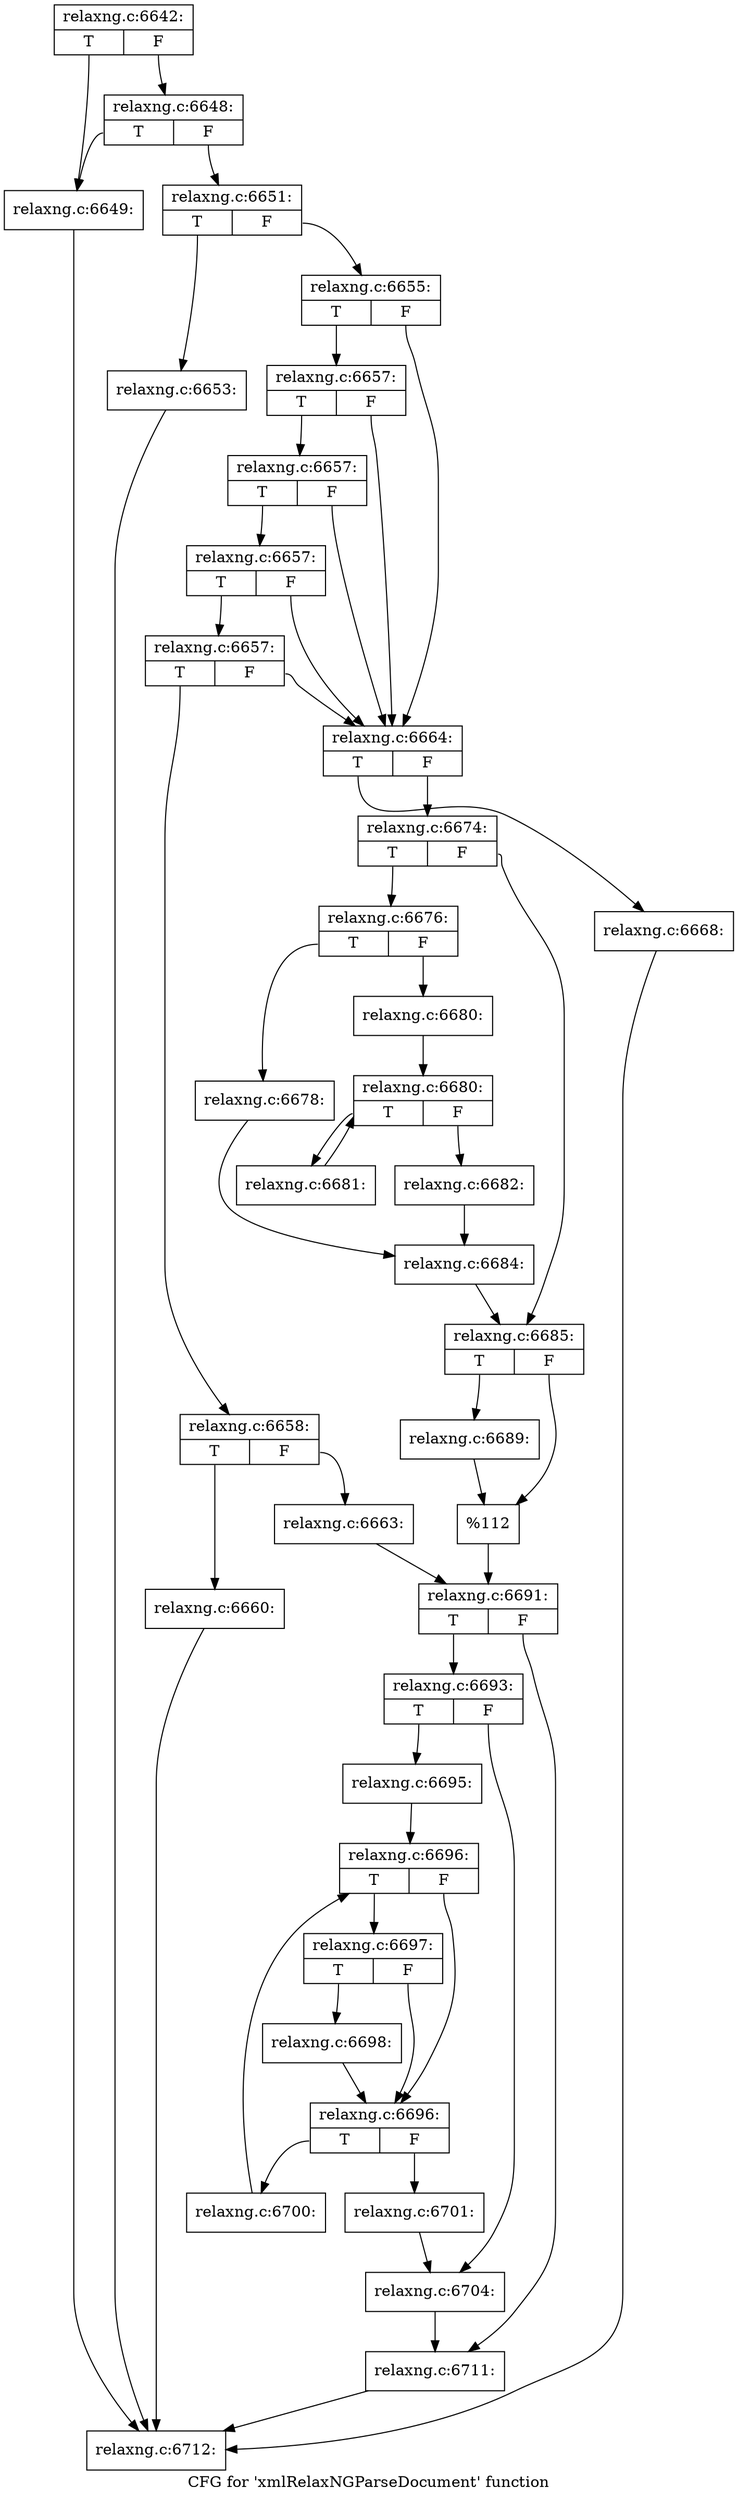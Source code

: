 digraph "CFG for 'xmlRelaxNGParseDocument' function" {
	label="CFG for 'xmlRelaxNGParseDocument' function";

	Node0x3c1ea10 [shape=record,label="{relaxng.c:6642:|{<s0>T|<s1>F}}"];
	Node0x3c1ea10:s0 -> Node0x3c1fcc0;
	Node0x3c1ea10:s1 -> Node0x3c1fd60;
	Node0x3c1fd60 [shape=record,label="{relaxng.c:6648:|{<s0>T|<s1>F}}"];
	Node0x3c1fd60:s0 -> Node0x3c1fcc0;
	Node0x3c1fd60:s1 -> Node0x3c1fd10;
	Node0x3c1fcc0 [shape=record,label="{relaxng.c:6649:}"];
	Node0x3c1fcc0 -> Node0x3c1f4c0;
	Node0x3c1fd10 [shape=record,label="{relaxng.c:6651:|{<s0>T|<s1>F}}"];
	Node0x3c1fd10:s0 -> Node0x3c20c20;
	Node0x3c1fd10:s1 -> Node0x3c20f50;
	Node0x3c20c20 [shape=record,label="{relaxng.c:6653:}"];
	Node0x3c20c20 -> Node0x3c1f4c0;
	Node0x3c20f50 [shape=record,label="{relaxng.c:6655:|{<s0>T|<s1>F}}"];
	Node0x3c20f50:s0 -> Node0x3c21840;
	Node0x3c20f50:s1 -> Node0x3c216d0;
	Node0x3c21840 [shape=record,label="{relaxng.c:6657:|{<s0>T|<s1>F}}"];
	Node0x3c21840:s0 -> Node0x3c217f0;
	Node0x3c21840:s1 -> Node0x3c216d0;
	Node0x3c217f0 [shape=record,label="{relaxng.c:6657:|{<s0>T|<s1>F}}"];
	Node0x3c217f0:s0 -> Node0x3c217a0;
	Node0x3c217f0:s1 -> Node0x3c216d0;
	Node0x3c217a0 [shape=record,label="{relaxng.c:6657:|{<s0>T|<s1>F}}"];
	Node0x3c217a0:s0 -> Node0x3c21720;
	Node0x3c217a0:s1 -> Node0x3c216d0;
	Node0x3c21720 [shape=record,label="{relaxng.c:6657:|{<s0>T|<s1>F}}"];
	Node0x3c21720:s0 -> Node0x3c21630;
	Node0x3c21720:s1 -> Node0x3c216d0;
	Node0x3c21630 [shape=record,label="{relaxng.c:6658:|{<s0>T|<s1>F}}"];
	Node0x3c21630:s0 -> Node0x35786e0;
	Node0x3c21630:s1 -> Node0x3c207c0;
	Node0x35786e0 [shape=record,label="{relaxng.c:6660:}"];
	Node0x35786e0 -> Node0x3c1f4c0;
	Node0x3c207c0 [shape=record,label="{relaxng.c:6663:}"];
	Node0x3c207c0 -> Node0x3c21680;
	Node0x3c216d0 [shape=record,label="{relaxng.c:6664:|{<s0>T|<s1>F}}"];
	Node0x3c216d0:s0 -> Node0x3c23ad0;
	Node0x3c216d0:s1 -> Node0x3c25030;
	Node0x3c23ad0 [shape=record,label="{relaxng.c:6668:}"];
	Node0x3c23ad0 -> Node0x3c1f4c0;
	Node0x3c25030 [shape=record,label="{relaxng.c:6674:|{<s0>T|<s1>F}}"];
	Node0x3c25030:s0 -> Node0x3c252e0;
	Node0x3c25030:s1 -> Node0x3c25e00;
	Node0x3c252e0 [shape=record,label="{relaxng.c:6676:|{<s0>T|<s1>F}}"];
	Node0x3c252e0:s0 -> Node0x3c265e0;
	Node0x3c252e0:s1 -> Node0x3c26680;
	Node0x3c265e0 [shape=record,label="{relaxng.c:6678:}"];
	Node0x3c265e0 -> Node0x3c26630;
	Node0x3c26680 [shape=record,label="{relaxng.c:6680:}"];
	Node0x3c26680 -> Node0x3c26df0;
	Node0x3c26df0 [shape=record,label="{relaxng.c:6680:|{<s0>T|<s1>F}}"];
	Node0x3c26df0:s0 -> Node0x3c272d0;
	Node0x3c26df0:s1 -> Node0x3c26fd0;
	Node0x3c272d0 [shape=record,label="{relaxng.c:6681:}"];
	Node0x3c272d0 -> Node0x3c26df0;
	Node0x3c26fd0 [shape=record,label="{relaxng.c:6682:}"];
	Node0x3c26fd0 -> Node0x3c26630;
	Node0x3c26630 [shape=record,label="{relaxng.c:6684:}"];
	Node0x3c26630 -> Node0x3c25e00;
	Node0x3c25e00 [shape=record,label="{relaxng.c:6685:|{<s0>T|<s1>F}}"];
	Node0x3c25e00:s0 -> Node0x38c3980;
	Node0x3c25e00:s1 -> Node0x3c28400;
	Node0x38c3980 [shape=record,label="{relaxng.c:6689:}"];
	Node0x38c3980 -> Node0x3c28400;
	Node0x3c28400 [shape=record,label="{%112}"];
	Node0x3c28400 -> Node0x3c21680;
	Node0x3c21680 [shape=record,label="{relaxng.c:6691:|{<s0>T|<s1>F}}"];
	Node0x3c21680:s0 -> Node0x3c28730;
	Node0x3c21680:s1 -> Node0x3c28e40;
	Node0x3c28730 [shape=record,label="{relaxng.c:6693:|{<s0>T|<s1>F}}"];
	Node0x3c28730:s0 -> Node0x3c297f0;
	Node0x3c28730:s1 -> Node0x3c29aa0;
	Node0x3c297f0 [shape=record,label="{relaxng.c:6695:}"];
	Node0x3c297f0 -> Node0x3c2a4b0;
	Node0x3c2a4b0 [shape=record,label="{relaxng.c:6696:|{<s0>T|<s1>F}}"];
	Node0x3c2a4b0:s0 -> Node0x3c2ab90;
	Node0x3c2a4b0:s1 -> Node0x3c2aaf0;
	Node0x3c2ab90 [shape=record,label="{relaxng.c:6697:|{<s0>T|<s1>F}}"];
	Node0x3c2ab90:s0 -> Node0x3c2ab40;
	Node0x3c2ab90:s1 -> Node0x3c2aaf0;
	Node0x3c2ab40 [shape=record,label="{relaxng.c:6698:}"];
	Node0x3c2ab40 -> Node0x3c2aaf0;
	Node0x3c2aaf0 [shape=record,label="{relaxng.c:6696:|{<s0>T|<s1>F}}"];
	Node0x3c2aaf0:s0 -> Node0x3c2b380;
	Node0x3c2aaf0:s1 -> Node0x3c2a720;
	Node0x3c2b380 [shape=record,label="{relaxng.c:6700:}"];
	Node0x3c2b380 -> Node0x3c2a4b0;
	Node0x3c2a720 [shape=record,label="{relaxng.c:6701:}"];
	Node0x3c2a720 -> Node0x3c29aa0;
	Node0x3c29aa0 [shape=record,label="{relaxng.c:6704:}"];
	Node0x3c29aa0 -> Node0x3c28e40;
	Node0x3c28e40 [shape=record,label="{relaxng.c:6711:}"];
	Node0x3c28e40 -> Node0x3c1f4c0;
	Node0x3c1f4c0 [shape=record,label="{relaxng.c:6712:}"];
}
